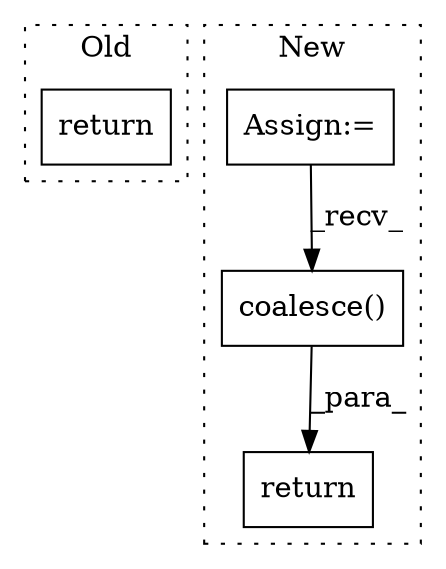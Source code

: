 digraph G {
subgraph cluster0 {
1 [label="return" a="93" s="3478" l="7" shape="box"];
label = "Old";
style="dotted";
}
subgraph cluster1 {
2 [label="coalesce()" a="75" s="3833" l="14" shape="box"];
3 [label="Assign:=" a="68" s="3714" l="3" shape="box"];
4 [label="return" a="93" s="3826" l="7" shape="box"];
label = "New";
style="dotted";
}
2 -> 4 [label="_para_"];
3 -> 2 [label="_recv_"];
}